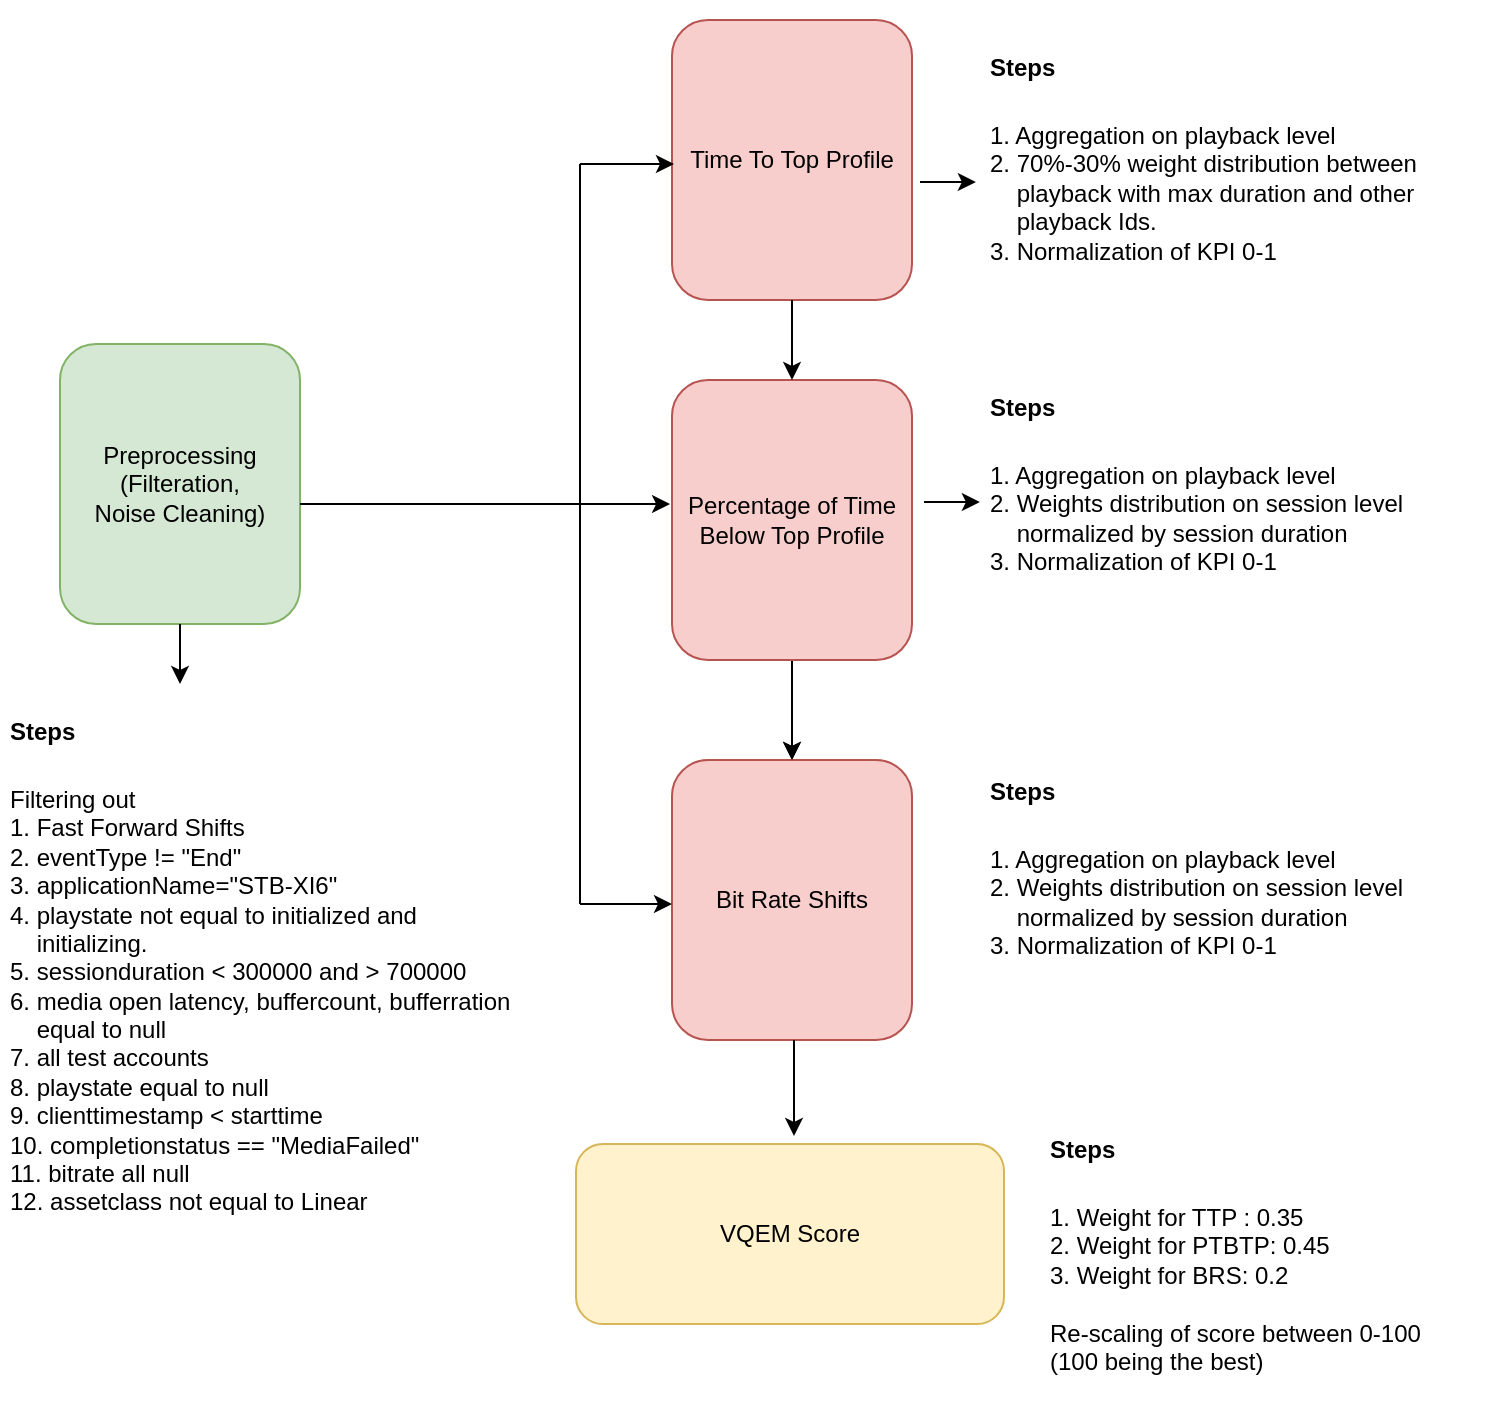 <mxfile version="15.1.2"><diagram id="ibdEGQ4qAdHiPaAoRTNH" name="Page-1"><mxGraphModel dx="1186" dy="775" grid="1" gridSize="10" guides="1" tooltips="1" connect="1" arrows="1" fold="1" page="1" pageScale="1" pageWidth="850" pageHeight="1100" math="0" shadow="0"><root><mxCell id="0"/><mxCell id="1" parent="0"/><mxCell id="ZIlKBakY__LzXmL3yLlI-2" value="Preprocessing&lt;br&gt;(Filteration,&lt;br&gt;Noise Cleaning)" style="rounded=1;whiteSpace=wrap;html=1;fillColor=#d5e8d4;strokeColor=#82b366;" vertex="1" parent="1"><mxGeometry x="60" y="240" width="120" height="140" as="geometry"/></mxCell><mxCell id="ZIlKBakY__LzXmL3yLlI-3" value="Time To Top Profile" style="rounded=1;whiteSpace=wrap;html=1;fillColor=#f8cecc;strokeColor=#b85450;" vertex="1" parent="1"><mxGeometry x="366" y="78" width="120" height="140" as="geometry"/></mxCell><mxCell id="ZIlKBakY__LzXmL3yLlI-24" value="" style="edgeStyle=orthogonalEdgeStyle;rounded=0;orthogonalLoop=1;jettySize=auto;html=1;" edge="1" parent="1" source="ZIlKBakY__LzXmL3yLlI-4" target="ZIlKBakY__LzXmL3yLlI-5"><mxGeometry relative="1" as="geometry"/></mxCell><mxCell id="ZIlKBakY__LzXmL3yLlI-4" value="Percentage of Time Below Top Profile" style="rounded=1;whiteSpace=wrap;html=1;fillColor=#f8cecc;strokeColor=#b85450;" vertex="1" parent="1"><mxGeometry x="366" y="258" width="120" height="140" as="geometry"/></mxCell><mxCell id="ZIlKBakY__LzXmL3yLlI-5" value="Bit Rate Shifts" style="rounded=1;whiteSpace=wrap;html=1;fillColor=#f8cecc;strokeColor=#b85450;" vertex="1" parent="1"><mxGeometry x="366" y="448" width="120" height="140" as="geometry"/></mxCell><mxCell id="ZIlKBakY__LzXmL3yLlI-7" value="" style="endArrow=none;html=1;exitX=1;exitY=0.571;exitDx=0;exitDy=0;exitPerimeter=0;" edge="1" parent="1" source="ZIlKBakY__LzXmL3yLlI-2"><mxGeometry width="50" height="50" relative="1" as="geometry"><mxPoint x="400" y="420" as="sourcePoint"/><mxPoint x="320" y="320" as="targetPoint"/></mxGeometry></mxCell><mxCell id="ZIlKBakY__LzXmL3yLlI-9" value="" style="endArrow=none;html=1;" edge="1" parent="1"><mxGeometry width="50" height="50" relative="1" as="geometry"><mxPoint x="320" y="520" as="sourcePoint"/><mxPoint x="320" y="150" as="targetPoint"/></mxGeometry></mxCell><mxCell id="ZIlKBakY__LzXmL3yLlI-10" value="" style="endArrow=classic;html=1;" edge="1" parent="1"><mxGeometry width="50" height="50" relative="1" as="geometry"><mxPoint x="320" y="150" as="sourcePoint"/><mxPoint x="367" y="150" as="targetPoint"/></mxGeometry></mxCell><mxCell id="ZIlKBakY__LzXmL3yLlI-11" value="" style="endArrow=classic;html=1;entryX=-0.008;entryY=0.443;entryDx=0;entryDy=0;entryPerimeter=0;" edge="1" parent="1" target="ZIlKBakY__LzXmL3yLlI-4"><mxGeometry width="50" height="50" relative="1" as="geometry"><mxPoint x="320" y="320" as="sourcePoint"/><mxPoint x="360" y="320" as="targetPoint"/></mxGeometry></mxCell><mxCell id="ZIlKBakY__LzXmL3yLlI-12" value="" style="endArrow=classic;html=1;" edge="1" parent="1"><mxGeometry width="50" height="50" relative="1" as="geometry"><mxPoint x="320" y="520" as="sourcePoint"/><mxPoint x="366" y="520" as="targetPoint"/></mxGeometry></mxCell><mxCell id="ZIlKBakY__LzXmL3yLlI-13" value="&lt;h1&gt;&lt;font style=&quot;font-size: 12px&quot;&gt;Steps&lt;/font&gt;&lt;/h1&gt;&lt;div&gt;&lt;font style=&quot;font-size: 12px&quot;&gt;1. Aggregation on playback level&lt;/font&gt;&lt;/div&gt;&lt;div&gt;&lt;font style=&quot;font-size: 12px&quot;&gt;2. 70%-30% weight distribution between&lt;/font&gt;&lt;/div&gt;&lt;div&gt;&lt;font style=&quot;font-size: 12px&quot;&gt;&amp;nbsp; &amp;nbsp; playback with max duration and other&lt;/font&gt;&lt;/div&gt;&lt;div&gt;&lt;font style=&quot;font-size: 12px&quot;&gt;&amp;nbsp; &amp;nbsp; playback Ids.&lt;/font&gt;&lt;/div&gt;&lt;div&gt;&lt;font style=&quot;font-size: 12px&quot;&gt;3. Normalization of KPI 0-1&lt;/font&gt;&lt;/div&gt;&lt;div&gt;&lt;font style=&quot;font-size: 12px&quot;&gt;&lt;br&gt;&lt;/font&gt;&lt;/div&gt;" style="text;html=1;strokeColor=none;fillColor=none;spacing=5;spacingTop=-20;whiteSpace=wrap;overflow=hidden;rounded=0;" vertex="1" parent="1"><mxGeometry x="520" y="78" width="230" height="132" as="geometry"/></mxCell><mxCell id="ZIlKBakY__LzXmL3yLlI-14" value="" style="endArrow=classic;html=1;entryX=-0.009;entryY=0.614;entryDx=0;entryDy=0;entryPerimeter=0;" edge="1" parent="1" target="ZIlKBakY__LzXmL3yLlI-13"><mxGeometry width="50" height="50" relative="1" as="geometry"><mxPoint x="490" y="159" as="sourcePoint"/><mxPoint x="450" y="370" as="targetPoint"/></mxGeometry></mxCell><mxCell id="ZIlKBakY__LzXmL3yLlI-15" value="&lt;h1&gt;&lt;font style=&quot;font-size: 12px&quot;&gt;Steps&lt;/font&gt;&lt;/h1&gt;&lt;div&gt;&lt;font style=&quot;font-size: 12px&quot;&gt;1. Aggregation on playback level&lt;/font&gt;&lt;/div&gt;&lt;div&gt;&lt;font style=&quot;font-size: 12px&quot;&gt;2. Weights distribution on session level&amp;nbsp;&amp;nbsp;&lt;/font&gt;&lt;/div&gt;&lt;div&gt;&lt;span&gt;&amp;nbsp; &amp;nbsp; normalized by session duration&lt;/span&gt;&lt;br&gt;&lt;/div&gt;&lt;div&gt;&lt;span&gt;3. Normalization of KPI 0-1&lt;/span&gt;&lt;/div&gt;&lt;div&gt;&lt;font style=&quot;font-size: 12px&quot;&gt;&lt;br&gt;&lt;/font&gt;&lt;/div&gt;" style="text;html=1;strokeColor=none;fillColor=none;spacing=5;spacingTop=-20;whiteSpace=wrap;overflow=hidden;rounded=0;" vertex="1" parent="1"><mxGeometry x="520" y="248" width="230" height="132" as="geometry"/></mxCell><mxCell id="ZIlKBakY__LzXmL3yLlI-16" value="&lt;h1&gt;&lt;font style=&quot;font-size: 12px&quot;&gt;Steps&lt;/font&gt;&lt;/h1&gt;&lt;div&gt;&lt;font style=&quot;font-size: 12px&quot;&gt;1. Aggregation on playback level&lt;/font&gt;&lt;/div&gt;&lt;div&gt;&lt;font style=&quot;font-size: 12px&quot;&gt;2. Weights distribution on session level&amp;nbsp;&amp;nbsp;&lt;/font&gt;&lt;/div&gt;&lt;div&gt;&lt;span&gt;&amp;nbsp; &amp;nbsp; normalized by session duration&lt;/span&gt;&lt;br&gt;&lt;/div&gt;&lt;div&gt;&lt;span&gt;3. Normalization of KPI 0-1&lt;/span&gt;&lt;/div&gt;&lt;div&gt;&lt;font style=&quot;font-size: 12px&quot;&gt;&lt;br&gt;&lt;/font&gt;&lt;/div&gt;" style="text;html=1;strokeColor=none;fillColor=none;spacing=5;spacingTop=-20;whiteSpace=wrap;overflow=hidden;rounded=0;" vertex="1" parent="1"><mxGeometry x="520" y="440" width="230" height="132" as="geometry"/></mxCell><mxCell id="ZIlKBakY__LzXmL3yLlI-17" value="" style="endArrow=classic;html=1;entryX=-0.009;entryY=0.614;entryDx=0;entryDy=0;entryPerimeter=0;" edge="1" parent="1"><mxGeometry width="50" height="50" relative="1" as="geometry"><mxPoint x="492" y="319" as="sourcePoint"/><mxPoint x="519.93" y="319.048" as="targetPoint"/></mxGeometry></mxCell><mxCell id="ZIlKBakY__LzXmL3yLlI-18" value="" style="endArrow=classic;html=1;" edge="1" parent="1" source="ZIlKBakY__LzXmL3yLlI-3" target="ZIlKBakY__LzXmL3yLlI-4"><mxGeometry width="50" height="50" relative="1" as="geometry"><mxPoint x="400" y="420" as="sourcePoint"/><mxPoint x="450" y="370" as="targetPoint"/></mxGeometry></mxCell><mxCell id="ZIlKBakY__LzXmL3yLlI-22" value="" style="endArrow=classic;html=1;entryX=0.5;entryY=0;entryDx=0;entryDy=0;" edge="1" parent="1" target="ZIlKBakY__LzXmL3yLlI-5"><mxGeometry width="50" height="50" relative="1" as="geometry"><mxPoint x="426" y="400" as="sourcePoint"/><mxPoint x="450" y="370" as="targetPoint"/></mxGeometry></mxCell><mxCell id="ZIlKBakY__LzXmL3yLlI-25" value="" style="endArrow=classic;html=1;entryX=0.5;entryY=0;entryDx=0;entryDy=0;" edge="1" parent="1"><mxGeometry width="50" height="50" relative="1" as="geometry"><mxPoint x="427" y="588" as="sourcePoint"/><mxPoint x="427" y="636" as="targetPoint"/></mxGeometry></mxCell><mxCell id="ZIlKBakY__LzXmL3yLlI-27" value="VQEM Score" style="rounded=1;whiteSpace=wrap;html=1;fillColor=#fff2cc;strokeColor=#d6b656;" vertex="1" parent="1"><mxGeometry x="318" y="640" width="214" height="90" as="geometry"/></mxCell><mxCell id="ZIlKBakY__LzXmL3yLlI-28" value="&lt;h1&gt;&lt;font style=&quot;font-size: 12px&quot;&gt;Steps&lt;/font&gt;&lt;/h1&gt;&lt;div&gt;1. Weight for TTP : 0.35&lt;/div&gt;&lt;div&gt;2. Weight for PTBTP: 0.45&lt;/div&gt;&lt;div&gt;3. Weight for BRS: 0.2&lt;/div&gt;&lt;div&gt;&lt;br&gt;&lt;/div&gt;&lt;div&gt;Re-scaling of score between 0-100&lt;/div&gt;&lt;div&gt;(100 being the best)&lt;/div&gt;" style="text;html=1;strokeColor=none;fillColor=none;spacing=5;spacingTop=-20;whiteSpace=wrap;overflow=hidden;rounded=0;" vertex="1" parent="1"><mxGeometry x="550" y="619" width="230" height="151" as="geometry"/></mxCell><mxCell id="ZIlKBakY__LzXmL3yLlI-29" value="&lt;h1&gt;&lt;font style=&quot;font-size: 12px&quot;&gt;Steps&lt;/font&gt;&lt;/h1&gt;&lt;div&gt;Filtering out&lt;/div&gt;&lt;div&gt;1. Fast Forward Shifts&lt;/div&gt;&lt;div&gt;2. eventType != &quot;End&quot;&lt;/div&gt;&lt;div&gt;3. applicationName=&quot;STB-XI6&quot;&lt;/div&gt;&lt;div&gt;4. playstate not equal to initialized and&amp;nbsp; &amp;nbsp;&lt;/div&gt;&lt;div&gt;&lt;span&gt;&amp;nbsp; &amp;nbsp; initializing.&lt;/span&gt;&lt;br&gt;&lt;/div&gt;&lt;div&gt;&lt;span&gt;5. sessionduration &amp;lt; 300000 and &amp;gt; 700000&lt;/span&gt;&lt;/div&gt;&lt;div&gt;&lt;span&gt;6. media open latency, buffercount, bufferration&amp;nbsp;&lt;/span&gt;&lt;/div&gt;&lt;div&gt;&lt;span&gt;&amp;nbsp; &amp;nbsp; equal to null&lt;/span&gt;&lt;br&gt;&lt;/div&gt;&lt;div&gt;&lt;span&gt;7. all test accounts&lt;/span&gt;&lt;/div&gt;&lt;div&gt;&lt;span&gt;8. playstate equal to null&lt;/span&gt;&lt;/div&gt;&lt;div&gt;&lt;span&gt;9. clienttimestamp &amp;lt; starttime&lt;/span&gt;&lt;/div&gt;&lt;div&gt;&lt;span&gt;10. completionstatus == &quot;MediaFailed&quot;&lt;/span&gt;&lt;/div&gt;&lt;div&gt;&lt;span&gt;11. bitrate all null&lt;/span&gt;&lt;/div&gt;&lt;div&gt;&lt;span&gt;12. assetclass not equal to Linear&lt;/span&gt;&lt;/div&gt;&lt;div&gt;&lt;br&gt;&lt;/div&gt;&lt;div&gt;&lt;span&gt;&lt;br&gt;&lt;/span&gt;&lt;/div&gt;&lt;div&gt;&lt;font style=&quot;font-size: 12px&quot;&gt;&lt;br&gt;&lt;/font&gt;&lt;/div&gt;" style="text;html=1;strokeColor=none;fillColor=none;spacing=5;spacingTop=-20;whiteSpace=wrap;overflow=hidden;rounded=0;" vertex="1" parent="1"><mxGeometry x="30" y="410" width="280" height="300" as="geometry"/></mxCell><mxCell id="ZIlKBakY__LzXmL3yLlI-30" value="" style="endArrow=classic;html=1;exitX=0.5;exitY=1;exitDx=0;exitDy=0;" edge="1" parent="1" source="ZIlKBakY__LzXmL3yLlI-2"><mxGeometry width="50" height="50" relative="1" as="geometry"><mxPoint x="400" y="450" as="sourcePoint"/><mxPoint x="120" y="410" as="targetPoint"/></mxGeometry></mxCell></root></mxGraphModel></diagram></mxfile>